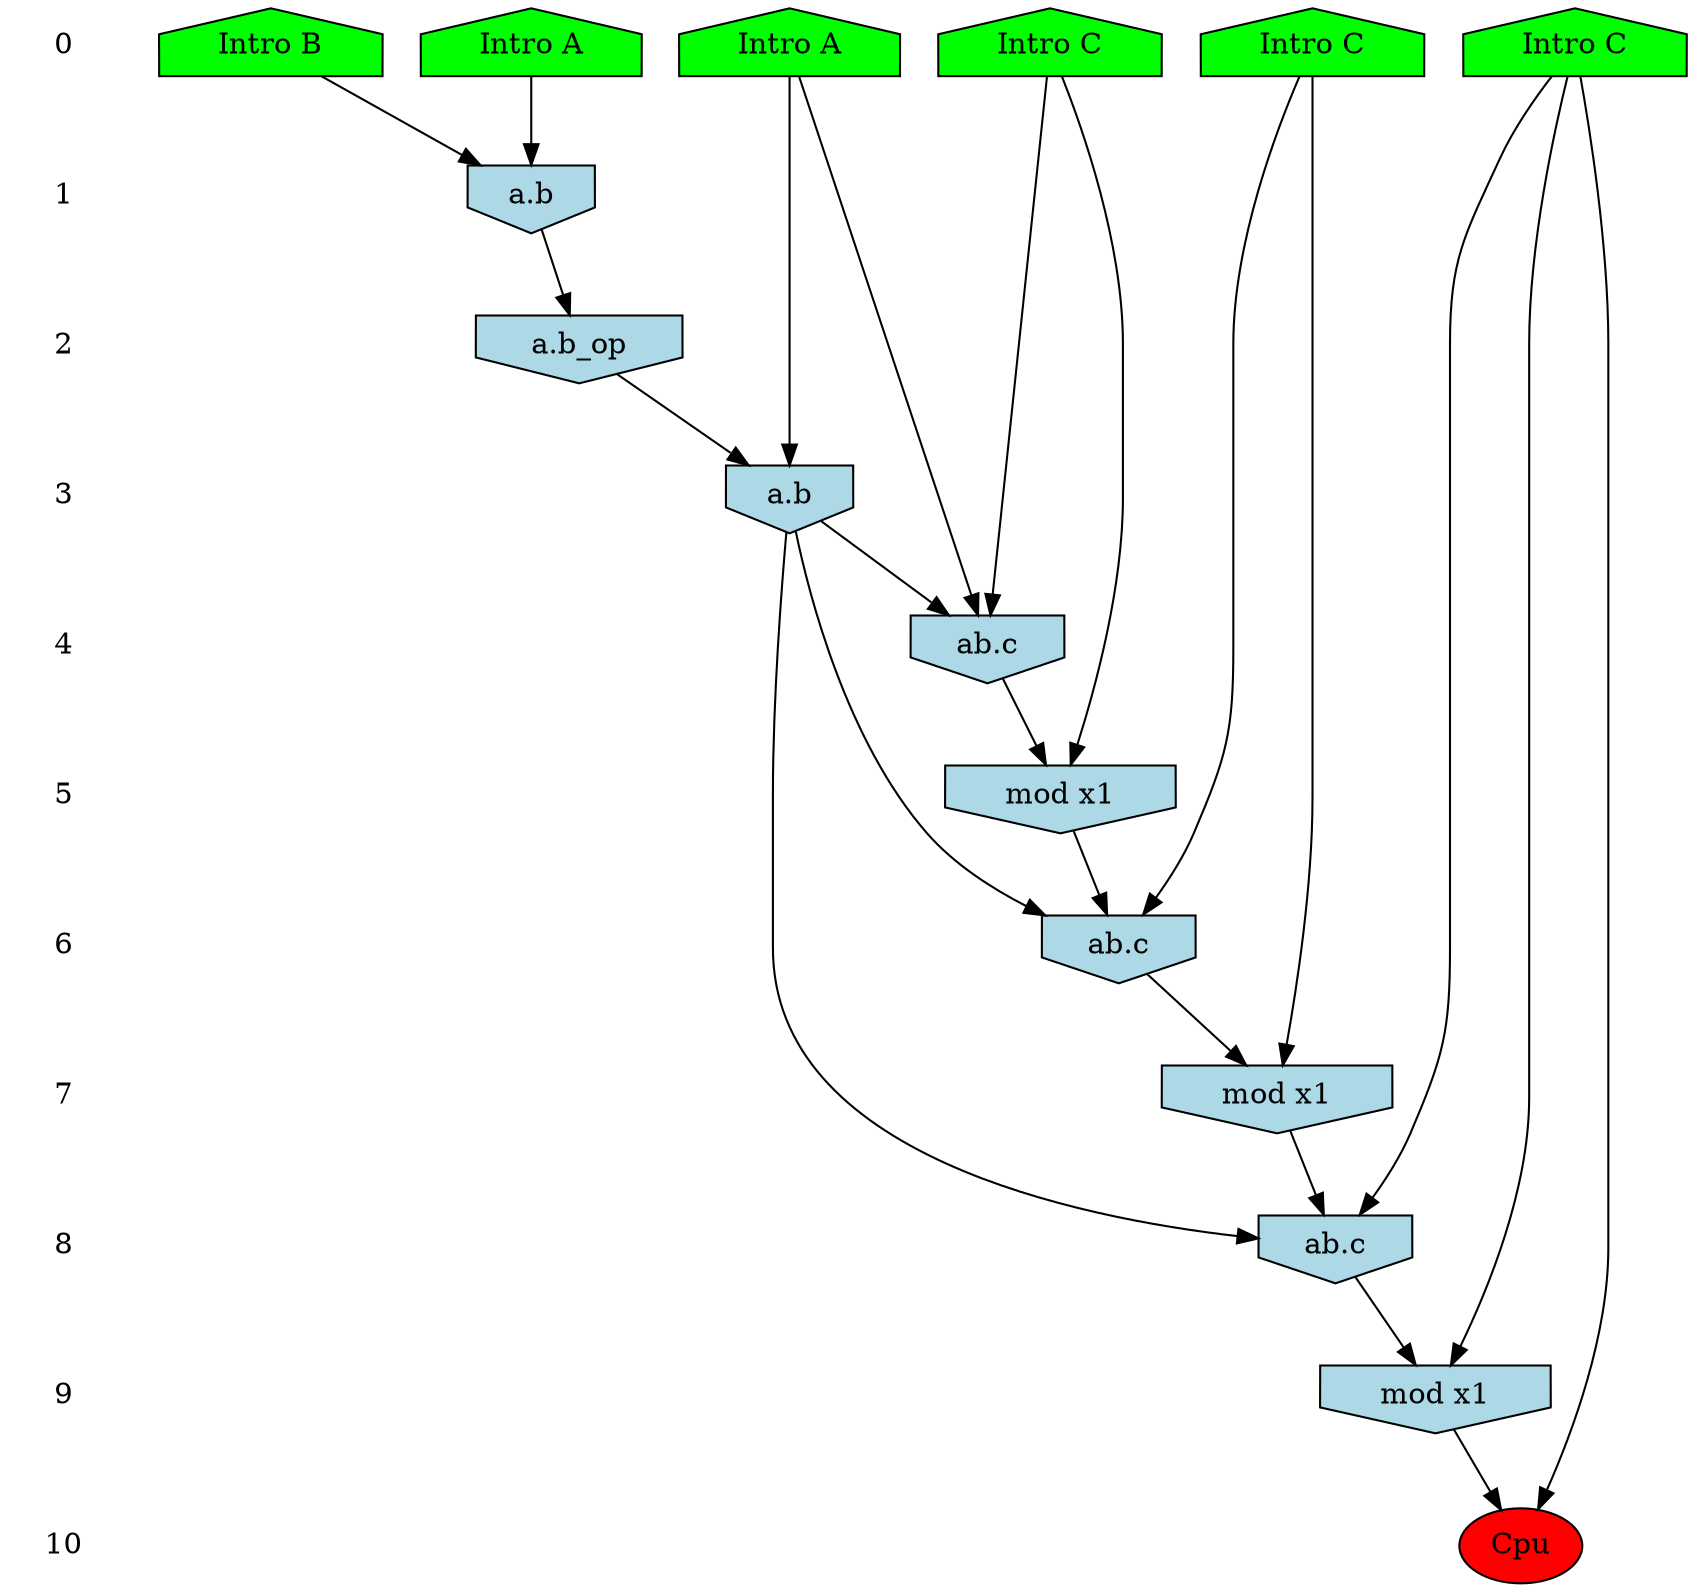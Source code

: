 /* Compression of 38 causal flows obtained in average at 1.477335E+01 t.u */
/* Compressed causal flows were: [907;1070;1120;1216;1225;1391;1420;1647;1830;1926;1954;2012;2196;2287;2297;2403;2436;2438;2487;2524;2534;2607;2646;2660;2739;2764;2905;3116;3146;3151;3157;3168;3177;3422;3536;3563;3571;3607] */
digraph G{
 ranksep=.5 ; 
{ rank = same ; "0" [shape=plaintext] ; node_1 [label ="Intro B", shape=house, style=filled, fillcolor=green] ;
node_2 [label ="Intro A", shape=house, style=filled, fillcolor=green] ;
node_3 [label ="Intro A", shape=house, style=filled, fillcolor=green] ;
node_4 [label ="Intro C", shape=house, style=filled, fillcolor=green] ;
node_5 [label ="Intro C", shape=house, style=filled, fillcolor=green] ;
node_6 [label ="Intro C", shape=house, style=filled, fillcolor=green] ;
}
{ rank = same ; "1" [shape=plaintext] ; node_7 [label="a.b", shape=invhouse, style=filled, fillcolor = lightblue] ;
}
{ rank = same ; "2" [shape=plaintext] ; node_8 [label="a.b_op", shape=invhouse, style=filled, fillcolor = lightblue] ;
}
{ rank = same ; "3" [shape=plaintext] ; node_9 [label="a.b", shape=invhouse, style=filled, fillcolor = lightblue] ;
}
{ rank = same ; "4" [shape=plaintext] ; node_10 [label="ab.c", shape=invhouse, style=filled, fillcolor = lightblue] ;
}
{ rank = same ; "5" [shape=plaintext] ; node_11 [label="mod x1", shape=invhouse, style=filled, fillcolor = lightblue] ;
}
{ rank = same ; "6" [shape=plaintext] ; node_12 [label="ab.c", shape=invhouse, style=filled, fillcolor = lightblue] ;
}
{ rank = same ; "7" [shape=plaintext] ; node_13 [label="mod x1", shape=invhouse, style=filled, fillcolor = lightblue] ;
}
{ rank = same ; "8" [shape=plaintext] ; node_14 [label="ab.c", shape=invhouse, style=filled, fillcolor = lightblue] ;
}
{ rank = same ; "9" [shape=plaintext] ; node_15 [label="mod x1", shape=invhouse, style=filled, fillcolor = lightblue] ;
}
{ rank = same ; "10" [shape=plaintext] ; node_16 [label ="Cpu", style=filled, fillcolor=red] ;
}
"0" -> "1" [style="invis"]; 
"1" -> "2" [style="invis"]; 
"2" -> "3" [style="invis"]; 
"3" -> "4" [style="invis"]; 
"4" -> "5" [style="invis"]; 
"5" -> "6" [style="invis"]; 
"6" -> "7" [style="invis"]; 
"7" -> "8" [style="invis"]; 
"8" -> "9" [style="invis"]; 
"9" -> "10" [style="invis"]; 
node_1 -> node_7
node_3 -> node_7
node_7 -> node_8
node_2 -> node_9
node_8 -> node_9
node_2 -> node_10
node_6 -> node_10
node_9 -> node_10
node_6 -> node_11
node_10 -> node_11
node_4 -> node_12
node_9 -> node_12
node_11 -> node_12
node_4 -> node_13
node_12 -> node_13
node_5 -> node_14
node_9 -> node_14
node_13 -> node_14
node_5 -> node_15
node_14 -> node_15
node_5 -> node_16
node_15 -> node_16
}
/*
 Dot generation time: 0.000096
*/